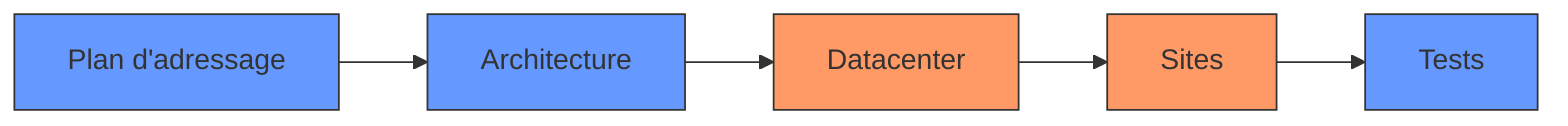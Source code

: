 graph LR
    A[Plan d'adressage] --> B[Architecture]
    B --> C[Datacenter]
    C --> D[Sites]
    D --> E[Tests]
    
    classDef critical fill:#f96,stroke:#333;
    classDef normal fill:#69f,stroke:#333;
    
    class C,D critical;
    class A,B,E normal;